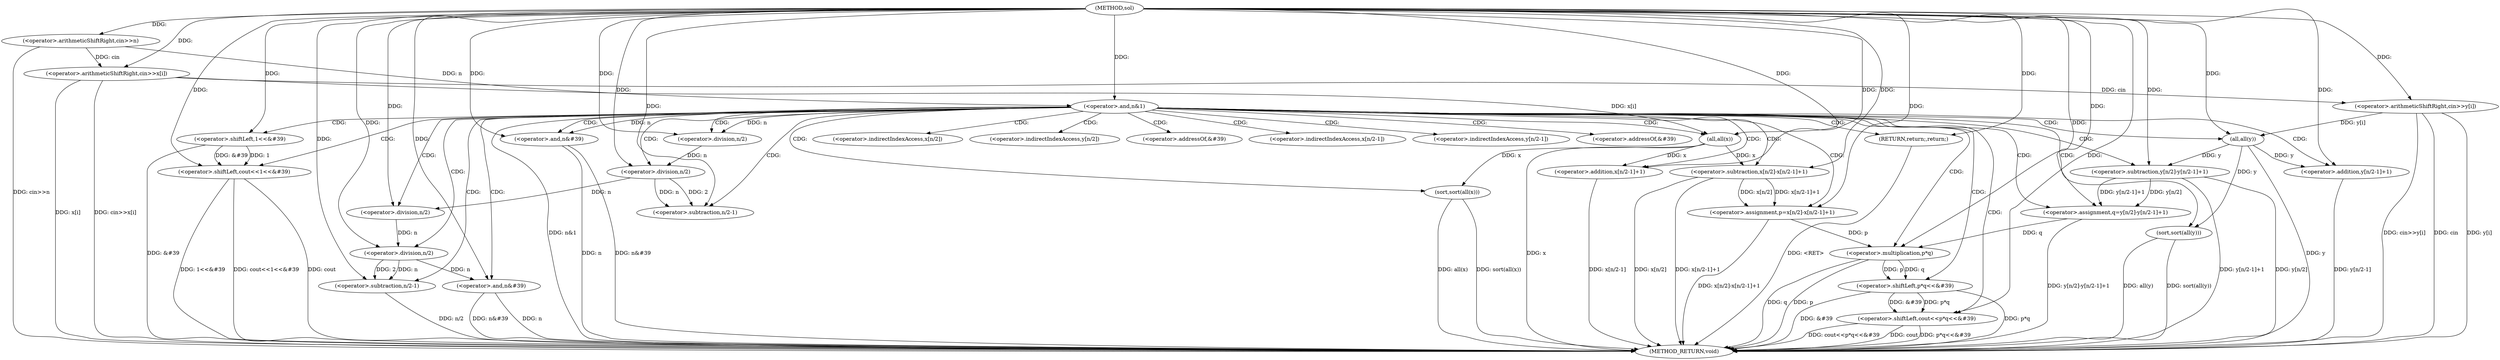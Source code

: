 digraph "sol" {  
"1000103" [label = "(METHOD,sol)" ]
"1000190" [label = "(METHOD_RETURN,void)" ]
"1000106" [label = "(<operator>.arithmeticShiftRight,cin>>n)" ]
"1000137" [label = "(sort,sort(all(x)))" ]
"1000140" [label = "(sort,sort(all(y)))" ]
"1000144" [label = "(<operator>.assignment,p=x[n/2]-x[n/2-1]+1)" ]
"1000162" [label = "(<operator>.assignment,q=y[n/2]-y[n/2-1]+1)" ]
"1000179" [label = "(<operator>.shiftLeft,cout<<p*q<<&#39)" ]
"1000187" [label = "(<operator>.and,n&#39)" ]
"1000112" [label = "(<operator>.arithmeticShiftRight,cin>>x[i])" ]
"1000117" [label = "(<operator>.arithmeticShiftRight,cin>>y[i])" ]
"1000123" [label = "(<operator>.and,n&1)" ]
"1000127" [label = "(<operator>.shiftLeft,cout<<1<<&#39)" ]
"1000133" [label = "(<operator>.and,n&#39)" ]
"1000136" [label = "(RETURN,return;,return;)" ]
"1000138" [label = "(all,all(x))" ]
"1000141" [label = "(all,all(y))" ]
"1000146" [label = "(<operator>.subtraction,x[n/2]-x[n/2-1]+1)" ]
"1000164" [label = "(<operator>.subtraction,y[n/2]-y[n/2-1]+1)" ]
"1000181" [label = "(<operator>.shiftLeft,p*q<<&#39)" ]
"1000152" [label = "(<operator>.addition,x[n/2-1]+1)" ]
"1000170" [label = "(<operator>.addition,y[n/2-1]+1)" ]
"1000182" [label = "(<operator>.multiplication,p*q)" ]
"1000129" [label = "(<operator>.shiftLeft,1<<&#39)" ]
"1000149" [label = "(<operator>.division,n/2)" ]
"1000167" [label = "(<operator>.division,n/2)" ]
"1000155" [label = "(<operator>.subtraction,n/2-1)" ]
"1000173" [label = "(<operator>.subtraction,n/2-1)" ]
"1000156" [label = "(<operator>.division,n/2)" ]
"1000174" [label = "(<operator>.division,n/2)" ]
"1000147" [label = "(<operator>.indirectIndexAccess,x[n/2])" ]
"1000165" [label = "(<operator>.indirectIndexAccess,y[n/2])" ]
"1000185" [label = "(<operator>.addressOf,&#39)" ]
"1000153" [label = "(<operator>.indirectIndexAccess,x[n/2-1])" ]
"1000171" [label = "(<operator>.indirectIndexAccess,y[n/2-1])" ]
"1000131" [label = "(<operator>.addressOf,&#39)" ]
  "1000136" -> "1000190"  [ label = "DDG: <RET>"] 
  "1000106" -> "1000190"  [ label = "DDG: cin>>n"] 
  "1000112" -> "1000190"  [ label = "DDG: x[i]"] 
  "1000112" -> "1000190"  [ label = "DDG: cin>>x[i]"] 
  "1000117" -> "1000190"  [ label = "DDG: cin"] 
  "1000117" -> "1000190"  [ label = "DDG: y[i]"] 
  "1000117" -> "1000190"  [ label = "DDG: cin>>y[i]"] 
  "1000123" -> "1000190"  [ label = "DDG: n&1"] 
  "1000138" -> "1000190"  [ label = "DDG: x"] 
  "1000137" -> "1000190"  [ label = "DDG: all(x)"] 
  "1000137" -> "1000190"  [ label = "DDG: sort(all(x))"] 
  "1000141" -> "1000190"  [ label = "DDG: y"] 
  "1000140" -> "1000190"  [ label = "DDG: all(y)"] 
  "1000140" -> "1000190"  [ label = "DDG: sort(all(y))"] 
  "1000146" -> "1000190"  [ label = "DDG: x[n/2]"] 
  "1000152" -> "1000190"  [ label = "DDG: x[n/2-1]"] 
  "1000146" -> "1000190"  [ label = "DDG: x[n/2-1]+1"] 
  "1000144" -> "1000190"  [ label = "DDG: x[n/2]-x[n/2-1]+1"] 
  "1000164" -> "1000190"  [ label = "DDG: y[n/2]"] 
  "1000173" -> "1000190"  [ label = "DDG: n/2"] 
  "1000170" -> "1000190"  [ label = "DDG: y[n/2-1]"] 
  "1000164" -> "1000190"  [ label = "DDG: y[n/2-1]+1"] 
  "1000162" -> "1000190"  [ label = "DDG: y[n/2]-y[n/2-1]+1"] 
  "1000179" -> "1000190"  [ label = "DDG: cout"] 
  "1000182" -> "1000190"  [ label = "DDG: p"] 
  "1000182" -> "1000190"  [ label = "DDG: q"] 
  "1000181" -> "1000190"  [ label = "DDG: p*q"] 
  "1000181" -> "1000190"  [ label = "DDG: &#39"] 
  "1000179" -> "1000190"  [ label = "DDG: p*q<<&#39"] 
  "1000179" -> "1000190"  [ label = "DDG: cout<<p*q<<&#39"] 
  "1000187" -> "1000190"  [ label = "DDG: n"] 
  "1000187" -> "1000190"  [ label = "DDG: n&#39"] 
  "1000127" -> "1000190"  [ label = "DDG: cout"] 
  "1000129" -> "1000190"  [ label = "DDG: &#39"] 
  "1000127" -> "1000190"  [ label = "DDG: 1<<&#39"] 
  "1000127" -> "1000190"  [ label = "DDG: cout<<1<<&#39"] 
  "1000133" -> "1000190"  [ label = "DDG: n"] 
  "1000133" -> "1000190"  [ label = "DDG: n&#39"] 
  "1000146" -> "1000144"  [ label = "DDG: x[n/2]"] 
  "1000146" -> "1000144"  [ label = "DDG: x[n/2-1]+1"] 
  "1000164" -> "1000162"  [ label = "DDG: y[n/2-1]+1"] 
  "1000164" -> "1000162"  [ label = "DDG: y[n/2]"] 
  "1000103" -> "1000106"  [ label = "DDG: "] 
  "1000138" -> "1000137"  [ label = "DDG: x"] 
  "1000141" -> "1000140"  [ label = "DDG: y"] 
  "1000103" -> "1000144"  [ label = "DDG: "] 
  "1000103" -> "1000162"  [ label = "DDG: "] 
  "1000103" -> "1000179"  [ label = "DDG: "] 
  "1000181" -> "1000179"  [ label = "DDG: p*q"] 
  "1000181" -> "1000179"  [ label = "DDG: &#39"] 
  "1000174" -> "1000187"  [ label = "DDG: n"] 
  "1000103" -> "1000187"  [ label = "DDG: "] 
  "1000106" -> "1000112"  [ label = "DDG: cin"] 
  "1000103" -> "1000112"  [ label = "DDG: "] 
  "1000112" -> "1000117"  [ label = "DDG: cin"] 
  "1000103" -> "1000117"  [ label = "DDG: "] 
  "1000106" -> "1000123"  [ label = "DDG: n"] 
  "1000103" -> "1000123"  [ label = "DDG: "] 
  "1000103" -> "1000136"  [ label = "DDG: "] 
  "1000112" -> "1000138"  [ label = "DDG: x[i]"] 
  "1000103" -> "1000138"  [ label = "DDG: "] 
  "1000117" -> "1000141"  [ label = "DDG: y[i]"] 
  "1000103" -> "1000141"  [ label = "DDG: "] 
  "1000138" -> "1000146"  [ label = "DDG: x"] 
  "1000103" -> "1000146"  [ label = "DDG: "] 
  "1000141" -> "1000164"  [ label = "DDG: y"] 
  "1000103" -> "1000164"  [ label = "DDG: "] 
  "1000182" -> "1000181"  [ label = "DDG: p"] 
  "1000182" -> "1000181"  [ label = "DDG: q"] 
  "1000103" -> "1000127"  [ label = "DDG: "] 
  "1000129" -> "1000127"  [ label = "DDG: 1"] 
  "1000129" -> "1000127"  [ label = "DDG: &#39"] 
  "1000123" -> "1000133"  [ label = "DDG: n"] 
  "1000103" -> "1000133"  [ label = "DDG: "] 
  "1000138" -> "1000152"  [ label = "DDG: x"] 
  "1000103" -> "1000152"  [ label = "DDG: "] 
  "1000141" -> "1000170"  [ label = "DDG: y"] 
  "1000103" -> "1000170"  [ label = "DDG: "] 
  "1000144" -> "1000182"  [ label = "DDG: p"] 
  "1000103" -> "1000182"  [ label = "DDG: "] 
  "1000162" -> "1000182"  [ label = "DDG: q"] 
  "1000103" -> "1000129"  [ label = "DDG: "] 
  "1000123" -> "1000149"  [ label = "DDG: n"] 
  "1000103" -> "1000149"  [ label = "DDG: "] 
  "1000156" -> "1000167"  [ label = "DDG: n"] 
  "1000103" -> "1000167"  [ label = "DDG: "] 
  "1000156" -> "1000155"  [ label = "DDG: n"] 
  "1000156" -> "1000155"  [ label = "DDG: 2"] 
  "1000103" -> "1000155"  [ label = "DDG: "] 
  "1000174" -> "1000173"  [ label = "DDG: 2"] 
  "1000174" -> "1000173"  [ label = "DDG: n"] 
  "1000103" -> "1000173"  [ label = "DDG: "] 
  "1000149" -> "1000156"  [ label = "DDG: n"] 
  "1000103" -> "1000156"  [ label = "DDG: "] 
  "1000167" -> "1000174"  [ label = "DDG: n"] 
  "1000103" -> "1000174"  [ label = "DDG: "] 
  "1000123" -> "1000153"  [ label = "CDG: "] 
  "1000123" -> "1000164"  [ label = "CDG: "] 
  "1000123" -> "1000174"  [ label = "CDG: "] 
  "1000123" -> "1000127"  [ label = "CDG: "] 
  "1000123" -> "1000156"  [ label = "CDG: "] 
  "1000123" -> "1000141"  [ label = "CDG: "] 
  "1000123" -> "1000182"  [ label = "CDG: "] 
  "1000123" -> "1000152"  [ label = "CDG: "] 
  "1000123" -> "1000133"  [ label = "CDG: "] 
  "1000123" -> "1000136"  [ label = "CDG: "] 
  "1000123" -> "1000144"  [ label = "CDG: "] 
  "1000123" -> "1000165"  [ label = "CDG: "] 
  "1000123" -> "1000149"  [ label = "CDG: "] 
  "1000123" -> "1000131"  [ label = "CDG: "] 
  "1000123" -> "1000167"  [ label = "CDG: "] 
  "1000123" -> "1000173"  [ label = "CDG: "] 
  "1000123" -> "1000155"  [ label = "CDG: "] 
  "1000123" -> "1000137"  [ label = "CDG: "] 
  "1000123" -> "1000129"  [ label = "CDG: "] 
  "1000123" -> "1000147"  [ label = "CDG: "] 
  "1000123" -> "1000170"  [ label = "CDG: "] 
  "1000123" -> "1000171"  [ label = "CDG: "] 
  "1000123" -> "1000179"  [ label = "CDG: "] 
  "1000123" -> "1000146"  [ label = "CDG: "] 
  "1000123" -> "1000162"  [ label = "CDG: "] 
  "1000123" -> "1000187"  [ label = "CDG: "] 
  "1000123" -> "1000140"  [ label = "CDG: "] 
  "1000123" -> "1000138"  [ label = "CDG: "] 
  "1000123" -> "1000181"  [ label = "CDG: "] 
  "1000123" -> "1000185"  [ label = "CDG: "] 
}
